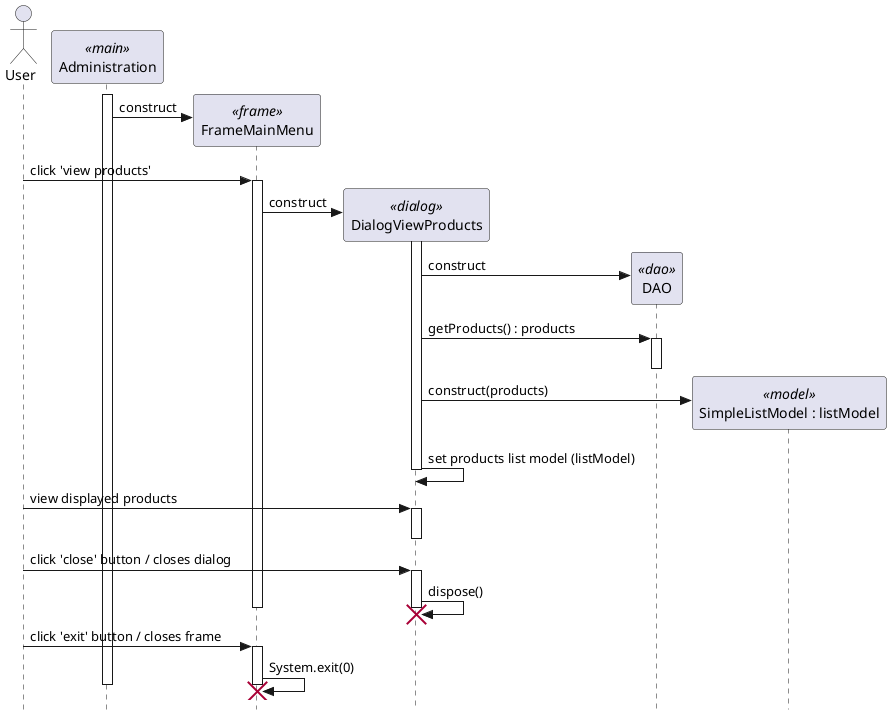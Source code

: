 @startuml
    ' REFERENCE: https://isgb.otago.ac.nz/infosci/INFO202/reference/raw/master/reference.html#Sequence%20Diagrams:Contents%20%5B%5BSequence%20Diagrams%5D%5D

    ' use strict UML mode
    skinparam style strictuml

    actor "User" as user
    participant "Administration" as main <<main>>
    main++

    create "FrameMainMenu" as menu <<frame>>

    main -> menu : construct
    
    user -> menu++ : click 'view products'
    
    create "DialogViewProducts" as view <<dialog>>
    menu -> view : construct

    view++
        ' create a DAO
        create "DAO" as dao <<dao>>
        view -> dao : construct
        
        view -> dao++ : getProducts() : products
        dao--

        create "SimpleListModel : listModel" as listModel <<model>>
        view -> listModel : construct(products)
        view -> view : set products list model (listModel)

        view--

    ' user views products
    user -> view++ : view displayed products
        view--
    
    ' user closes the dialog
    user -> view++ : click 'close' button / closes dialog
        ' dispose dialog
        view -> view : dispose()
        destroy view
        menu--
        
    user -> menu++ : click 'exit' button / closes frame
    menu -> menu : System.exit(0)
    destroy menu
    main--

    
@enduml
